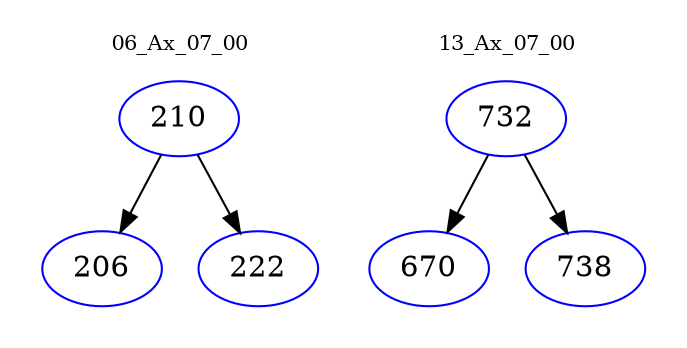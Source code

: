 digraph{
subgraph cluster_0 {
color = white
label = "06_Ax_07_00";
fontsize=10;
T0_210 [label="210", color="blue"]
T0_210 -> T0_206 [color="black"]
T0_206 [label="206", color="blue"]
T0_210 -> T0_222 [color="black"]
T0_222 [label="222", color="blue"]
}
subgraph cluster_1 {
color = white
label = "13_Ax_07_00";
fontsize=10;
T1_732 [label="732", color="blue"]
T1_732 -> T1_670 [color="black"]
T1_670 [label="670", color="blue"]
T1_732 -> T1_738 [color="black"]
T1_738 [label="738", color="blue"]
}
}
